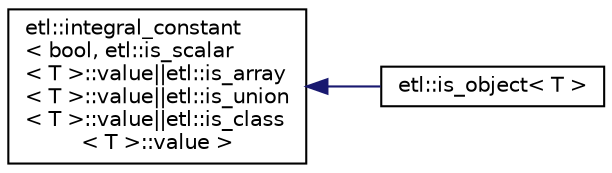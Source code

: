 digraph "Graphical Class Hierarchy"
{
  edge [fontname="Helvetica",fontsize="10",labelfontname="Helvetica",labelfontsize="10"];
  node [fontname="Helvetica",fontsize="10",shape=record];
  rankdir="LR";
  Node0 [label="etl::integral_constant\l\< bool, etl::is_scalar\l\< T \>::value\|\|etl::is_array\l\< T \>::value\|\|etl::is_union\l\< T \>::value\|\|etl::is_class\l\< T \>::value \>",height=0.2,width=0.4,color="black", fillcolor="white", style="filled",URL="$structetl_1_1integral__constant.html"];
  Node0 -> Node1 [dir="back",color="midnightblue",fontsize="10",style="solid",fontname="Helvetica"];
  Node1 [label="etl::is_object\< T \>",height=0.2,width=0.4,color="black", fillcolor="white", style="filled",URL="$structetl_1_1is__object.html"];
}
